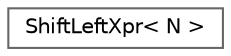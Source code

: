 digraph "Graphical Class Hierarchy"
{
 // LATEX_PDF_SIZE
  bgcolor="transparent";
  edge [fontname=Helvetica,fontsize=10,labelfontname=Helvetica,labelfontsize=10];
  node [fontname=Helvetica,fontsize=10,shape=box,height=0.2,width=0.4];
  rankdir="LR";
  Node0 [id="Node000000",label="ShiftLeftXpr\< N \>",height=0.2,width=0.4,color="grey40", fillcolor="white", style="filled",URL="$structShiftLeftXpr.html",tooltip=" "];
}
